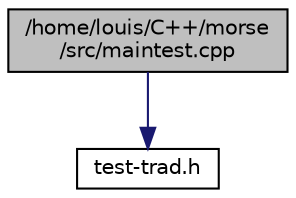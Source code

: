 digraph "/home/louis/C++/morse/src/maintest.cpp"
{
 // LATEX_PDF_SIZE
  edge [fontname="Helvetica",fontsize="10",labelfontname="Helvetica",labelfontsize="10"];
  node [fontname="Helvetica",fontsize="10",shape=record];
  Node1 [label="/home/louis/C++/morse\l/src/maintest.cpp",height=0.2,width=0.4,color="black", fillcolor="grey75", style="filled", fontcolor="black",tooltip="main pour lancer les tests"];
  Node1 -> Node2 [color="midnightblue",fontsize="10",style="solid",fontname="Helvetica"];
  Node2 [label="test-trad.h",height=0.2,width=0.4,color="black", fillcolor="white", style="filled",URL="$test-trad_8h_source.html",tooltip=" "];
}
